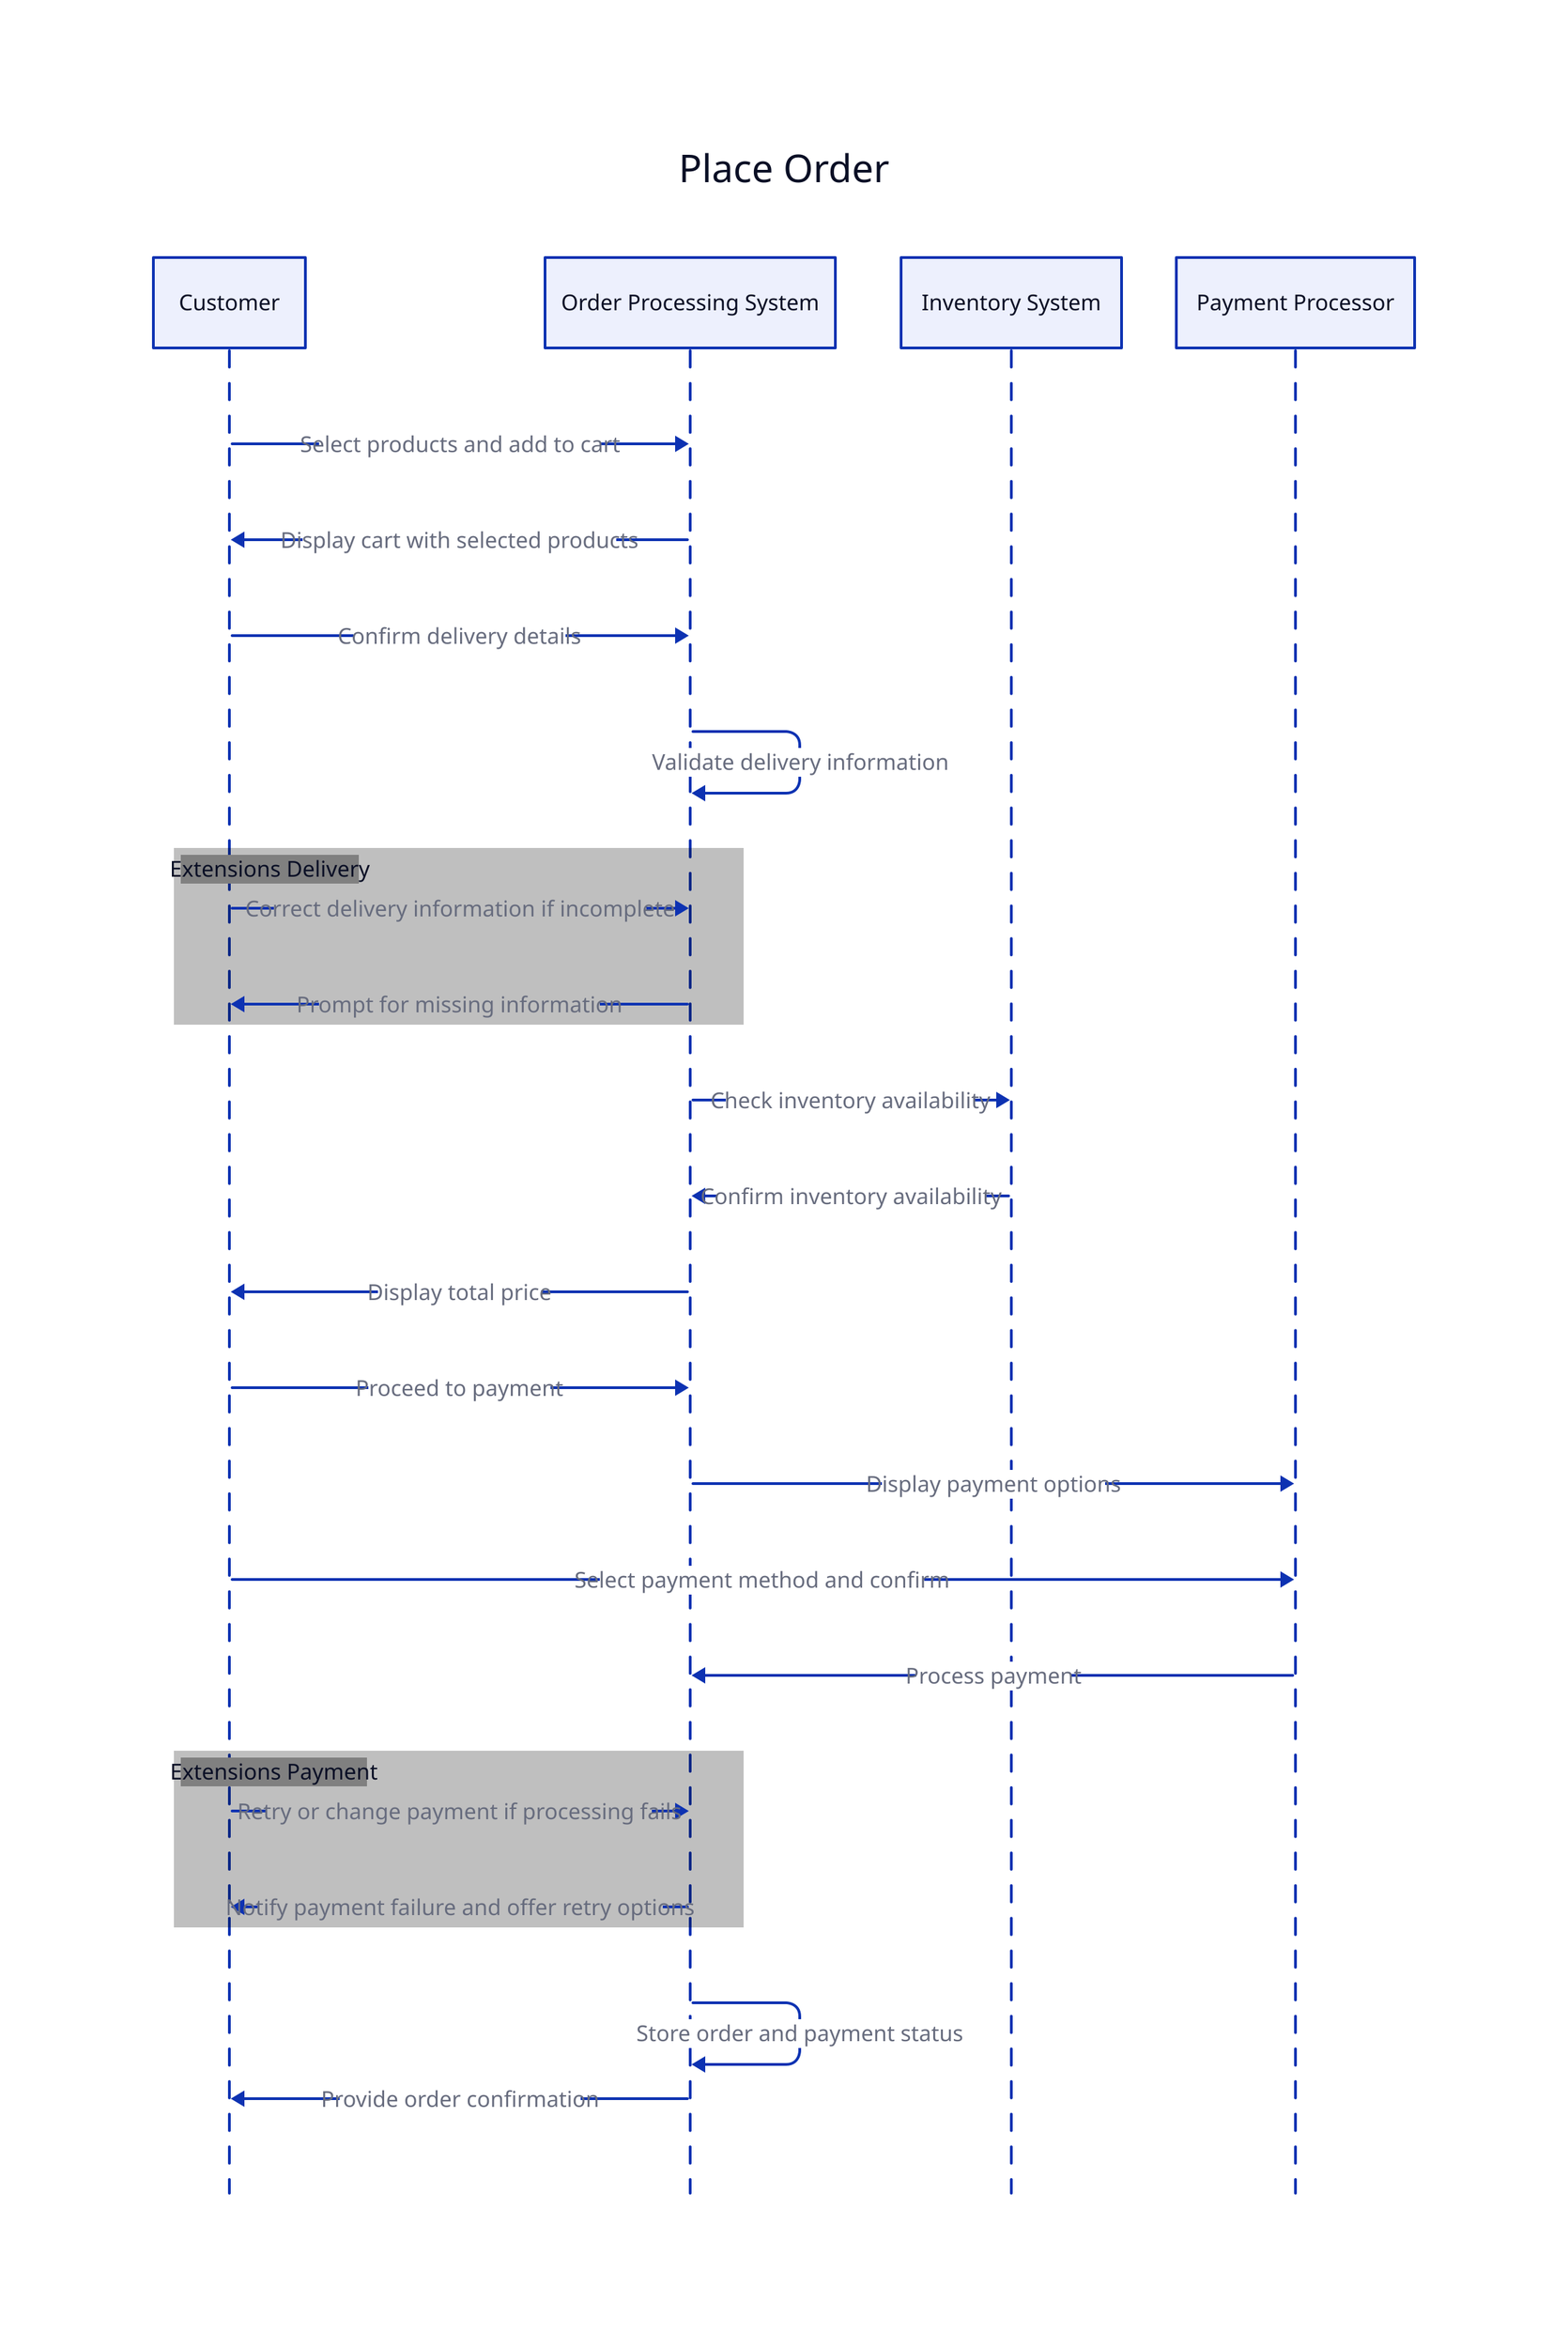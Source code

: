 Place Order: {
  shape: sequence_diagram

  Customer: "Customer"
  OrderSystem: "Order Processing System"
  Inventory: "Inventory System"
  Payment: "Payment Processor"

  Customer -> OrderSystem: "Select products and add to cart"
  OrderSystem -> Customer: "Display cart with selected products"

  Customer -> OrderSystem: "Confirm delivery details"
  OrderSystem -> OrderSystem: "Validate delivery information"

  "Extensions Delivery": {
    shape: rectangle
    style.fill: Grey
    Customer -> OrderSystem: "Correct delivery information if incomplete"
    OrderSystem -> Customer: "Prompt for missing information"
  }

  OrderSystem -> Inventory: "Check inventory availability"
  Inventory -> OrderSystem: "Confirm inventory availability"

  OrderSystem -> Customer: "Display total price"
  Customer -> OrderSystem: "Proceed to payment"

  OrderSystem -> Payment: "Display payment options"
  Customer -> Payment: "Select payment method and confirm"
  
  Payment -> OrderSystem: "Process payment"

  "Extensions Payment": {
    shape: rectangle
    style.fill: Grey
    Customer -> OrderSystem: "Retry or change payment if processing fails"
    OrderSystem -> Customer: "Notify payment failure and offer retry options"
  }

  OrderSystem -> OrderSystem: "Store order and payment status"
  OrderSystem -> Customer: "Provide order confirmation"
}
